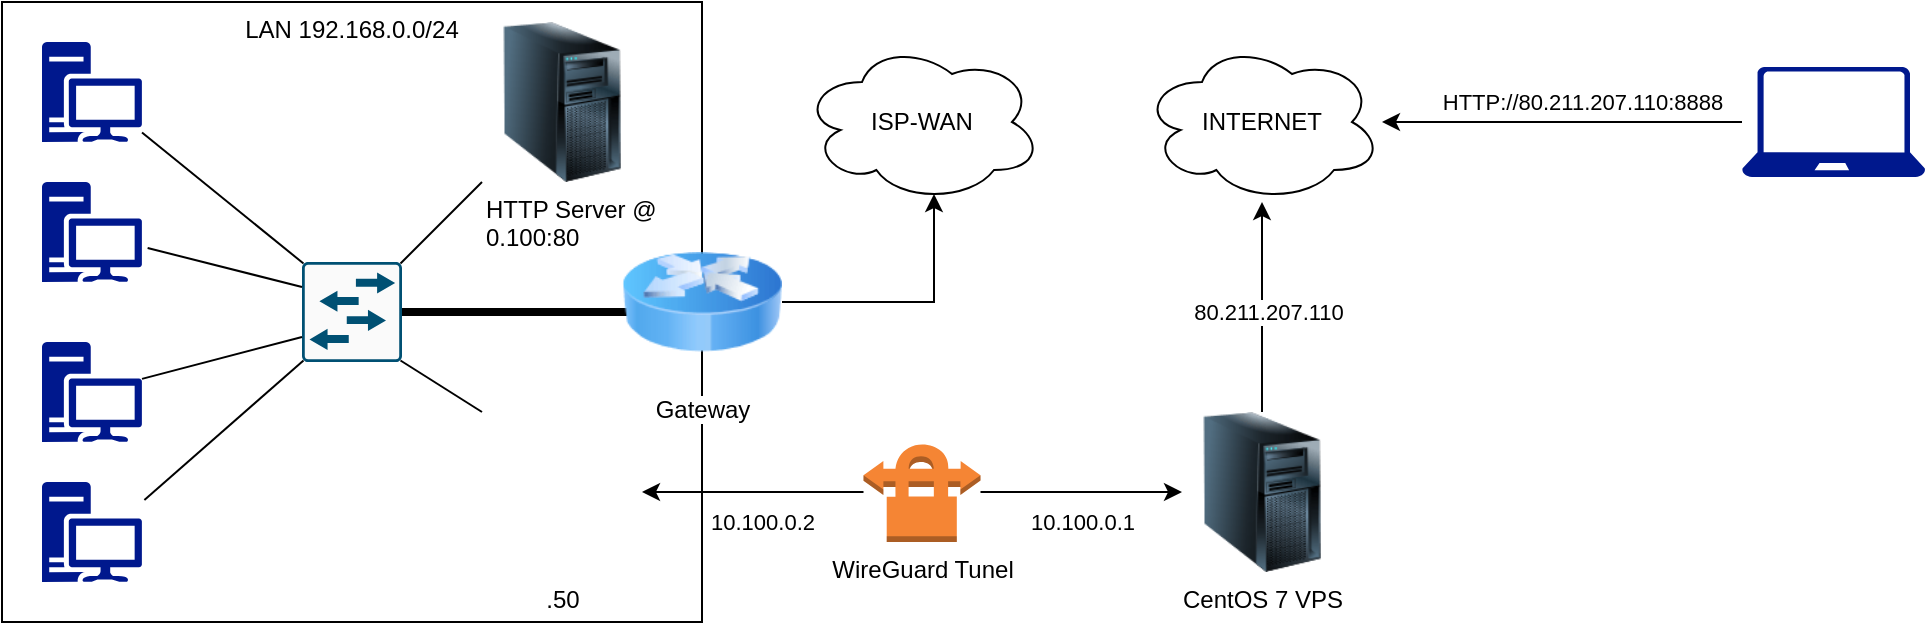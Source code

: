 <mxfile version="14.7.6" type="github">
  <diagram id="xkUWF3k0ZQaZj3XQph8S" name="Page-1">
    <mxGraphModel dx="1038" dy="585" grid="1" gridSize="10" guides="1" tooltips="1" connect="1" arrows="1" fold="1" page="0" pageScale="1" pageWidth="1100" pageHeight="850" math="0" shadow="0">
      <root>
        <mxCell id="0" />
        <mxCell id="1" parent="0" />
        <mxCell id="dG3aLrfncnAhgyM9Wtl9-7" value="LAN 192.168.0.0/24" style="rounded=0;whiteSpace=wrap;html=1;align=center;verticalAlign=top;" parent="1" vertex="1">
          <mxGeometry x="10" y="10" width="350" height="310" as="geometry" />
        </mxCell>
        <mxCell id="dG3aLrfncnAhgyM9Wtl9-2" value="ISP-WAN" style="ellipse;shape=cloud;whiteSpace=wrap;html=1;" parent="1" vertex="1">
          <mxGeometry x="410" y="30" width="120" height="80" as="geometry" />
        </mxCell>
        <mxCell id="dG3aLrfncnAhgyM9Wtl9-32" style="edgeStyle=orthogonalEdgeStyle;rounded=0;orthogonalLoop=1;jettySize=auto;html=1;" parent="1" source="dG3aLrfncnAhgyM9Wtl9-3" target="dG3aLrfncnAhgyM9Wtl9-31" edge="1">
          <mxGeometry relative="1" as="geometry" />
        </mxCell>
        <mxCell id="dG3aLrfncnAhgyM9Wtl9-35" value="10.100.0.1" style="edgeLabel;html=1;align=center;verticalAlign=middle;resizable=0;points=[];" parent="dG3aLrfncnAhgyM9Wtl9-32" vertex="1" connectable="0">
          <mxGeometry x="-0.274" y="-4" relative="1" as="geometry">
            <mxPoint x="14" y="11" as="offset" />
          </mxGeometry>
        </mxCell>
        <mxCell id="dG3aLrfncnAhgyM9Wtl9-33" style="edgeStyle=orthogonalEdgeStyle;rounded=0;orthogonalLoop=1;jettySize=auto;html=1;" parent="1" source="dG3aLrfncnAhgyM9Wtl9-3" target="dG3aLrfncnAhgyM9Wtl9-6" edge="1">
          <mxGeometry relative="1" as="geometry" />
        </mxCell>
        <mxCell id="dG3aLrfncnAhgyM9Wtl9-34" value="10.100.0.2" style="edgeLabel;html=1;align=center;verticalAlign=middle;resizable=0;points=[];" parent="dG3aLrfncnAhgyM9Wtl9-33" vertex="1" connectable="0">
          <mxGeometry x="0.335" y="3" relative="1" as="geometry">
            <mxPoint x="23" y="12" as="offset" />
          </mxGeometry>
        </mxCell>
        <mxCell id="dG3aLrfncnAhgyM9Wtl9-3" value="WireGuard Tunel" style="outlineConnect=0;dashed=0;verticalLabelPosition=bottom;verticalAlign=top;align=center;html=1;shape=mxgraph.aws3.vpn_connection;fillColor=#F58534;gradientColor=none;" parent="1" vertex="1">
          <mxGeometry x="440.75" y="230" width="58.5" height="50" as="geometry" />
        </mxCell>
        <mxCell id="dG3aLrfncnAhgyM9Wtl9-5" value="" style="aspect=fixed;pointerEvents=1;shadow=0;dashed=0;html=1;strokeColor=none;labelPosition=center;verticalLabelPosition=bottom;verticalAlign=top;align=center;fillColor=#00188D;shape=mxgraph.mscae.enterprise.workstation_client" parent="1" vertex="1">
          <mxGeometry x="30" y="30" width="50" height="50" as="geometry" />
        </mxCell>
        <mxCell id="dG3aLrfncnAhgyM9Wtl9-6" value=".50" style="shape=image;html=1;verticalAlign=top;verticalLabelPosition=bottom;labelBackgroundColor=#ffffff;imageAspect=0;aspect=fixed;image=https://cdn2.iconfinder.com/data/icons/system-flat-buttons/512/raspberry-128.png" parent="1" vertex="1">
          <mxGeometry x="250" y="215" width="80" height="80" as="geometry" />
        </mxCell>
        <mxCell id="dG3aLrfncnAhgyM9Wtl9-8" value="" style="aspect=fixed;pointerEvents=1;shadow=0;dashed=0;html=1;strokeColor=none;labelPosition=center;verticalLabelPosition=bottom;verticalAlign=top;align=center;fillColor=#00188D;shape=mxgraph.mscae.enterprise.workstation_client" parent="1" vertex="1">
          <mxGeometry x="30" y="100" width="50" height="50" as="geometry" />
        </mxCell>
        <mxCell id="dG3aLrfncnAhgyM9Wtl9-9" value="" style="aspect=fixed;pointerEvents=1;shadow=0;dashed=0;html=1;strokeColor=none;labelPosition=center;verticalLabelPosition=bottom;verticalAlign=top;align=center;fillColor=#00188D;shape=mxgraph.mscae.enterprise.workstation_client" parent="1" vertex="1">
          <mxGeometry x="30" y="180" width="50" height="50" as="geometry" />
        </mxCell>
        <mxCell id="dG3aLrfncnAhgyM9Wtl9-10" value="" style="aspect=fixed;pointerEvents=1;shadow=0;dashed=0;html=1;strokeColor=none;labelPosition=center;verticalLabelPosition=bottom;verticalAlign=top;align=center;fillColor=#00188D;shape=mxgraph.mscae.enterprise.workstation_client" parent="1" vertex="1">
          <mxGeometry x="30" y="250" width="50" height="50" as="geometry" />
        </mxCell>
        <mxCell id="dG3aLrfncnAhgyM9Wtl9-11" value="HTTP Server @&lt;br&gt;0.100:80" style="image;html=1;image=img/lib/clip_art/computers/Server_Tower_128x128.png;align=left;verticalAlign=top;" parent="1" vertex="1">
          <mxGeometry x="250" y="20" width="80" height="80" as="geometry" />
        </mxCell>
        <mxCell id="dG3aLrfncnAhgyM9Wtl9-12" value="" style="points=[[0.015,0.015,0],[0.985,0.015,0],[0.985,0.985,0],[0.015,0.985,0],[0.25,0,0],[0.5,0,0],[0.75,0,0],[1,0.25,0],[1,0.5,0],[1,0.75,0],[0.75,1,0],[0.5,1,0],[0.25,1,0],[0,0.75,0],[0,0.5,0],[0,0.25,0]];verticalLabelPosition=bottom;html=1;verticalAlign=top;aspect=fixed;align=center;pointerEvents=1;shape=mxgraph.cisco19.rect;prIcon=l2_switch;fillColor=#FAFAFA;strokeColor=#005073;" parent="1" vertex="1">
          <mxGeometry x="160" y="140" width="50" height="50" as="geometry" />
        </mxCell>
        <mxCell id="dG3aLrfncnAhgyM9Wtl9-15" value="" style="line;strokeWidth=4;html=1;perimeter=backbonePerimeter;points=[];outlineConnect=0;align=center;verticalAlign=top;" parent="1" vertex="1">
          <mxGeometry x="210" y="160" width="120" height="10" as="geometry" />
        </mxCell>
        <mxCell id="dG3aLrfncnAhgyM9Wtl9-17" value="" style="endArrow=none;html=1;entryX=0.015;entryY=0.015;entryDx=0;entryDy=0;entryPerimeter=0;" parent="1" source="dG3aLrfncnAhgyM9Wtl9-5" target="dG3aLrfncnAhgyM9Wtl9-12" edge="1">
          <mxGeometry width="50" height="50" relative="1" as="geometry">
            <mxPoint x="130" y="120" as="sourcePoint" />
            <mxPoint x="180" y="70" as="targetPoint" />
          </mxGeometry>
        </mxCell>
        <mxCell id="dG3aLrfncnAhgyM9Wtl9-18" value="" style="endArrow=none;html=1;entryX=0;entryY=0.75;entryDx=0;entryDy=0;entryPerimeter=0;" parent="1" source="dG3aLrfncnAhgyM9Wtl9-9" target="dG3aLrfncnAhgyM9Wtl9-12" edge="1">
          <mxGeometry width="50" height="50" relative="1" as="geometry">
            <mxPoint x="30" y="160" as="sourcePoint" />
            <mxPoint x="80" y="110" as="targetPoint" />
          </mxGeometry>
        </mxCell>
        <mxCell id="dG3aLrfncnAhgyM9Wtl9-20" value="" style="endArrow=none;html=1;entryX=0.985;entryY=0.015;entryDx=0;entryDy=0;entryPerimeter=0;" parent="1" source="dG3aLrfncnAhgyM9Wtl9-11" target="dG3aLrfncnAhgyM9Wtl9-12" edge="1">
          <mxGeometry width="50" height="50" relative="1" as="geometry">
            <mxPoint x="310" y="260" as="sourcePoint" />
            <mxPoint x="360" y="210" as="targetPoint" />
          </mxGeometry>
        </mxCell>
        <mxCell id="dG3aLrfncnAhgyM9Wtl9-22" value="" style="endArrow=none;html=1;exitX=1.024;exitY=0.18;exitDx=0;exitDy=0;exitPerimeter=0;entryX=0.015;entryY=0.985;entryDx=0;entryDy=0;entryPerimeter=0;" parent="1" source="dG3aLrfncnAhgyM9Wtl9-10" target="dG3aLrfncnAhgyM9Wtl9-12" edge="1">
          <mxGeometry width="50" height="50" relative="1" as="geometry">
            <mxPoint x="260" y="390" as="sourcePoint" />
            <mxPoint x="310" y="340" as="targetPoint" />
          </mxGeometry>
        </mxCell>
        <mxCell id="dG3aLrfncnAhgyM9Wtl9-23" value="" style="endArrow=none;html=1;exitX=1.056;exitY=0.66;exitDx=0;exitDy=0;exitPerimeter=0;entryX=0;entryY=0.25;entryDx=0;entryDy=0;entryPerimeter=0;" parent="1" source="dG3aLrfncnAhgyM9Wtl9-8" target="dG3aLrfncnAhgyM9Wtl9-12" edge="1">
          <mxGeometry width="50" height="50" relative="1" as="geometry">
            <mxPoint x="260" y="210" as="sourcePoint" />
            <mxPoint x="310" y="160" as="targetPoint" />
            <Array as="points" />
          </mxGeometry>
        </mxCell>
        <mxCell id="dG3aLrfncnAhgyM9Wtl9-28" style="edgeStyle=orthogonalEdgeStyle;rounded=0;orthogonalLoop=1;jettySize=auto;html=1;entryX=0.55;entryY=0.95;entryDx=0;entryDy=0;entryPerimeter=0;" parent="1" source="dG3aLrfncnAhgyM9Wtl9-14" target="dG3aLrfncnAhgyM9Wtl9-2" edge="1">
          <mxGeometry relative="1" as="geometry" />
        </mxCell>
        <mxCell id="dG3aLrfncnAhgyM9Wtl9-14" value="Gateway" style="image;html=1;image=img/lib/clip_art/networking/Router_Icon_128x128.png;align=center;verticalAlign=top;" parent="1" vertex="1">
          <mxGeometry x="320" y="120" width="80" height="80" as="geometry" />
        </mxCell>
        <mxCell id="dG3aLrfncnAhgyM9Wtl9-25" value="" style="endArrow=none;html=1;exitX=0;exitY=0;exitDx=0;exitDy=0;entryX=0.985;entryY=0.985;entryDx=0;entryDy=0;entryPerimeter=0;" parent="1" source="dG3aLrfncnAhgyM9Wtl9-6" target="dG3aLrfncnAhgyM9Wtl9-12" edge="1">
          <mxGeometry width="50" height="50" relative="1" as="geometry">
            <mxPoint x="310" y="270" as="sourcePoint" />
            <mxPoint x="360" y="220" as="targetPoint" />
          </mxGeometry>
        </mxCell>
        <mxCell id="dG3aLrfncnAhgyM9Wtl9-37" style="edgeStyle=orthogonalEdgeStyle;rounded=0;orthogonalLoop=1;jettySize=auto;html=1;" parent="1" source="dG3aLrfncnAhgyM9Wtl9-31" target="dG3aLrfncnAhgyM9Wtl9-36" edge="1">
          <mxGeometry relative="1" as="geometry" />
        </mxCell>
        <mxCell id="dG3aLrfncnAhgyM9Wtl9-38" value="80.211.207.110" style="edgeLabel;html=1;align=center;verticalAlign=middle;resizable=0;points=[];" parent="dG3aLrfncnAhgyM9Wtl9-37" vertex="1" connectable="0">
          <mxGeometry x="-0.806" y="-3" relative="1" as="geometry">
            <mxPoint y="-40" as="offset" />
          </mxGeometry>
        </mxCell>
        <mxCell id="dG3aLrfncnAhgyM9Wtl9-31" value="CentOS 7 VPS" style="image;html=1;image=img/lib/clip_art/computers/Server_Tower_128x128.png;align=center;verticalAlign=top;" parent="1" vertex="1">
          <mxGeometry x="600" y="215" width="80" height="80" as="geometry" />
        </mxCell>
        <mxCell id="dG3aLrfncnAhgyM9Wtl9-36" value="INTERNET" style="ellipse;shape=cloud;whiteSpace=wrap;html=1;" parent="1" vertex="1">
          <mxGeometry x="580" y="30" width="120" height="80" as="geometry" />
        </mxCell>
        <mxCell id="dG3aLrfncnAhgyM9Wtl9-41" style="edgeStyle=orthogonalEdgeStyle;rounded=0;orthogonalLoop=1;jettySize=auto;html=1;" parent="1" source="dG3aLrfncnAhgyM9Wtl9-40" target="dG3aLrfncnAhgyM9Wtl9-36" edge="1">
          <mxGeometry relative="1" as="geometry" />
        </mxCell>
        <mxCell id="dG3aLrfncnAhgyM9Wtl9-42" value="HTTP://80.211.207.110:8888" style="edgeLabel;html=1;align=center;verticalAlign=middle;resizable=0;points=[];" parent="dG3aLrfncnAhgyM9Wtl9-41" vertex="1" connectable="0">
          <mxGeometry x="-0.156" y="-1" relative="1" as="geometry">
            <mxPoint x="-4" y="-9" as="offset" />
          </mxGeometry>
        </mxCell>
        <mxCell id="dG3aLrfncnAhgyM9Wtl9-40" value="" style="aspect=fixed;pointerEvents=1;shadow=0;dashed=0;html=1;strokeColor=none;labelPosition=center;verticalLabelPosition=bottom;verticalAlign=top;align=center;fillColor=#00188D;shape=mxgraph.azure.laptop" parent="1" vertex="1">
          <mxGeometry x="880" y="42.5" width="91.67" height="55" as="geometry" />
        </mxCell>
      </root>
    </mxGraphModel>
  </diagram>
</mxfile>
